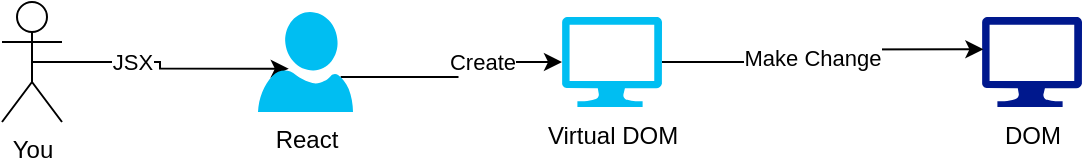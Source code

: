 <mxfile version="16.5.1" type="device"><diagram id="WjIoY4AFNseDaClRVJa_" name="Page-1"><mxGraphModel dx="617" dy="495" grid="1" gridSize="10" guides="1" tooltips="1" connect="1" arrows="1" fold="1" page="1" pageScale="1" pageWidth="850" pageHeight="1100" math="0" shadow="0"><root><mxCell id="0"/><mxCell id="1" parent="0"/><mxCell id="7qH2J82JbLNw5yLrI-2E-7" value="" style="edgeStyle=orthogonalEdgeStyle;rounded=0;orthogonalLoop=1;jettySize=auto;html=1;exitX=0.5;exitY=0.5;exitDx=0;exitDy=0;exitPerimeter=0;entryX=0.324;entryY=0.567;entryDx=0;entryDy=0;entryPerimeter=0;" edge="1" parent="1" source="7qH2J82JbLNw5yLrI-2E-1" target="7qH2J82JbLNw5yLrI-2E-9"><mxGeometry relative="1" as="geometry"><mxPoint x="410" y="180" as="targetPoint"/></mxGeometry></mxCell><mxCell id="7qH2J82JbLNw5yLrI-2E-14" value="JSX" style="edgeLabel;html=1;align=center;verticalAlign=middle;resizable=0;points=[];" vertex="1" connectable="0" parent="7qH2J82JbLNw5yLrI-2E-7"><mxGeometry x="-0.24" relative="1" as="geometry"><mxPoint as="offset"/></mxGeometry></mxCell><mxCell id="7qH2J82JbLNw5yLrI-2E-1" value="You" style="shape=umlActor;verticalLabelPosition=bottom;verticalAlign=top;html=1;outlineConnect=0;" vertex="1" parent="1"><mxGeometry x="250" y="150" width="30" height="60" as="geometry"/></mxCell><mxCell id="7qH2J82JbLNw5yLrI-2E-5" value="DOM&lt;br&gt;" style="sketch=0;aspect=fixed;pointerEvents=1;shadow=0;dashed=0;html=1;strokeColor=none;labelPosition=center;verticalLabelPosition=bottom;verticalAlign=top;align=center;fillColor=#00188D;shape=mxgraph.azure.computer" vertex="1" parent="1"><mxGeometry x="740" y="157.5" width="50" height="45" as="geometry"/></mxCell><mxCell id="7qH2J82JbLNw5yLrI-2E-12" style="edgeStyle=orthogonalEdgeStyle;rounded=0;orthogonalLoop=1;jettySize=auto;html=1;exitX=0.87;exitY=0.65;exitDx=0;exitDy=0;exitPerimeter=0;entryX=0;entryY=0.5;entryDx=0;entryDy=0;entryPerimeter=0;" edge="1" parent="1" source="7qH2J82JbLNw5yLrI-2E-9" target="7qH2J82JbLNw5yLrI-2E-11"><mxGeometry relative="1" as="geometry"/></mxCell><mxCell id="7qH2J82JbLNw5yLrI-2E-16" value="Create" style="edgeLabel;html=1;align=center;verticalAlign=middle;resizable=0;points=[];" vertex="1" connectable="0" parent="7qH2J82JbLNw5yLrI-2E-12"><mxGeometry x="0.316" relative="1" as="geometry"><mxPoint as="offset"/></mxGeometry></mxCell><mxCell id="7qH2J82JbLNw5yLrI-2E-9" value="React" style="verticalLabelPosition=bottom;html=1;verticalAlign=top;align=center;strokeColor=none;fillColor=#00BEF2;shape=mxgraph.azure.user;" vertex="1" parent="1"><mxGeometry x="378" y="155" width="47.5" height="50" as="geometry"/></mxCell><mxCell id="7qH2J82JbLNw5yLrI-2E-13" style="edgeStyle=orthogonalEdgeStyle;rounded=0;orthogonalLoop=1;jettySize=auto;html=1;exitX=1;exitY=0.5;exitDx=0;exitDy=0;exitPerimeter=0;entryX=0.014;entryY=0.359;entryDx=0;entryDy=0;entryPerimeter=0;" edge="1" parent="1" source="7qH2J82JbLNw5yLrI-2E-11" target="7qH2J82JbLNw5yLrI-2E-5"><mxGeometry relative="1" as="geometry"/></mxCell><mxCell id="7qH2J82JbLNw5yLrI-2E-15" value="Make Change" style="edgeLabel;html=1;align=center;verticalAlign=middle;resizable=0;points=[];" vertex="1" connectable="0" parent="7qH2J82JbLNw5yLrI-2E-13"><mxGeometry x="-0.1" y="2" relative="1" as="geometry"><mxPoint as="offset"/></mxGeometry></mxCell><mxCell id="7qH2J82JbLNw5yLrI-2E-11" value="Virtual DOM" style="verticalLabelPosition=bottom;html=1;verticalAlign=top;align=center;strokeColor=none;fillColor=#00BEF2;shape=mxgraph.azure.computer;pointerEvents=1;" vertex="1" parent="1"><mxGeometry x="530" y="157.5" width="50" height="45" as="geometry"/></mxCell></root></mxGraphModel></diagram></mxfile>
